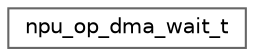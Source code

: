 digraph "Graphical Class Hierarchy"
{
 // LATEX_PDF_SIZE
  bgcolor="transparent";
  edge [fontname=Helvetica,fontsize=10,labelfontname=Helvetica,labelfontsize=10];
  node [fontname=Helvetica,fontsize=10,shape=box,height=0.2,width=0.4];
  rankdir="LR";
  Node0 [id="Node000000",label="npu_op_dma_wait_t",height=0.2,width=0.4,color="grey40", fillcolor="white", style="filled",URL="$structnpu__op__dma__wait__t.html",tooltip=" "];
}
